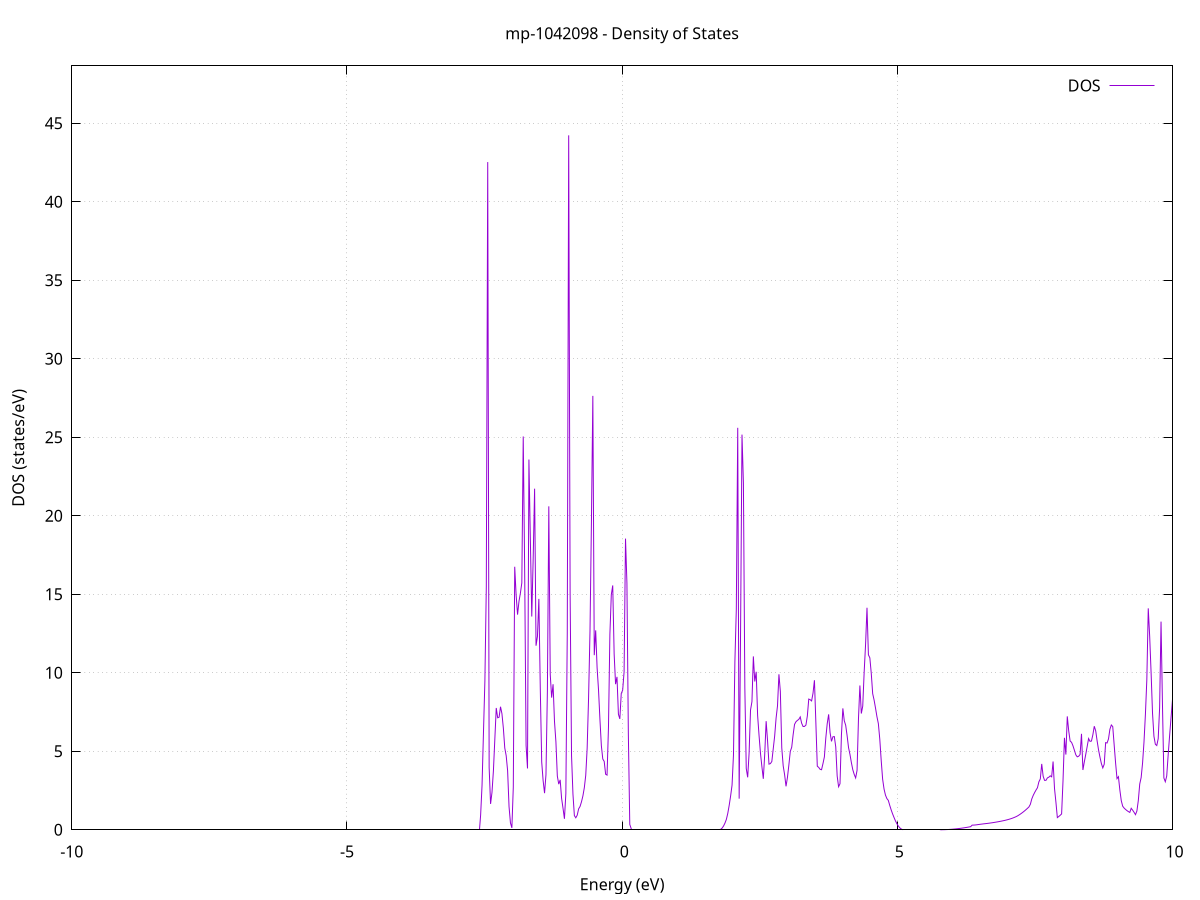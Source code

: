 set title 'mp-1042098 - Density of States'
set xlabel 'Energy (eV)'
set ylabel 'DOS (states/eV)'
set grid
set xrange [-10:10]
set yrange [0:48.646]
set xzeroaxis lt -1
set terminal png size 800,600
set output 'mp-1042098_dos_gnuplot.png'
plot '-' using 1:2 with lines title 'DOS'
-34.860600 0.000000
-34.834800 0.000000
-34.809000 0.000000
-34.783200 0.000000
-34.757400 0.000000
-34.731600 0.000000
-34.705800 0.000000
-34.680000 0.000000
-34.654200 0.000000
-34.628400 0.000000
-34.602500 0.000000
-34.576700 0.000000
-34.550900 0.000000
-34.525100 0.000000
-34.499300 0.000000
-34.473500 0.000000
-34.447700 0.000000
-34.421900 0.000000
-34.396100 0.000000
-34.370200 0.000000
-34.344400 0.000000
-34.318600 0.000000
-34.292800 0.000000
-34.267000 0.000000
-34.241200 0.000000
-34.215400 0.000000
-34.189600 0.000000
-34.163800 0.000000
-34.137900 0.000000
-34.112100 0.000000
-34.086300 0.000000
-34.060500 0.000000
-34.034700 0.000000
-34.008900 0.000000
-33.983100 0.000000
-33.957300 0.000000
-33.931500 0.000000
-33.905700 0.000000
-33.879800 0.000000
-33.854000 0.000000
-33.828200 0.000000
-33.802400 0.000000
-33.776600 0.000000
-33.750800 0.000000
-33.725000 0.000000
-33.699200 0.000000
-33.673400 0.000000
-33.647500 0.000000
-33.621700 0.000000
-33.595900 0.000000
-33.570100 0.000000
-33.544300 0.000000
-33.518500 0.000000
-33.492700 0.000000
-33.466900 0.000000
-33.441100 0.000000
-33.415300 0.000000
-33.389400 0.000000
-33.363600 0.000000
-33.337800 0.000000
-33.312000 0.000000
-33.286200 0.000000
-33.260400 0.000000
-33.234600 0.000000
-33.208800 0.000000
-33.183000 0.000000
-33.157100 0.000000
-33.131300 0.000000
-33.105500 0.000000
-33.079700 0.000000
-33.053900 0.000000
-33.028100 0.000000
-33.002300 0.000000
-32.976500 0.000000
-32.950700 0.000000
-32.924800 0.000000
-32.899000 0.000000
-32.873200 0.000000
-32.847400 0.000000
-32.821600 0.000000
-32.795800 0.000000
-32.770000 0.000000
-32.744200 0.000000
-32.718400 0.000000
-32.692600 0.000000
-32.666700 0.000000
-32.640900 0.000000
-32.615100 0.000000
-32.589300 0.000000
-32.563500 0.000000
-32.537700 0.000000
-32.511900 828.751800
-32.486100 0.000000
-32.460300 0.000000
-32.434400 207.021600
-32.408600 0.000000
-32.382800 0.000000
-32.357000 0.000000
-32.331200 0.000000
-32.305400 0.000000
-32.279600 0.000000
-32.253800 0.000000
-32.228000 0.000000
-32.202100 0.000000
-32.176300 0.000000
-32.150500 0.000000
-32.124700 0.000000
-32.098900 0.000000
-32.073100 0.000000
-32.047300 0.000000
-32.021500 0.000000
-31.995700 0.000000
-31.969900 0.000000
-31.944000 0.000000
-31.918200 0.000000
-31.892400 0.000000
-31.866600 0.000000
-31.840800 0.000000
-31.815000 0.000000
-31.789200 0.000000
-31.763400 0.000000
-31.737600 0.000000
-31.711700 0.000000
-31.685900 0.000000
-31.660100 0.000000
-31.634300 0.000000
-31.608500 0.000000
-31.582700 0.000000
-31.556900 0.000000
-31.531100 0.000000
-31.505300 0.000000
-31.479400 0.000000
-31.453600 0.000000
-31.427800 0.000000
-31.402000 0.000000
-31.376200 0.000000
-31.350400 0.000000
-31.324600 0.000000
-31.298800 0.000000
-31.273000 0.000000
-31.247200 0.000000
-31.221300 0.000000
-31.195500 0.000000
-31.169700 0.000000
-31.143900 0.000000
-31.118100 0.000000
-31.092300 0.000000
-31.066500 0.000000
-31.040700 0.000000
-31.014900 0.000000
-30.989000 0.000000
-30.963200 0.000000
-30.937400 0.000000
-30.911600 0.000000
-30.885800 0.000000
-30.860000 0.000000
-30.834200 0.000000
-30.808400 0.000000
-30.782600 0.000000
-30.756700 0.000000
-30.730900 0.000000
-30.705100 0.000000
-30.679300 0.000000
-30.653500 0.000000
-30.627700 0.000000
-30.601900 0.000000
-30.576100 0.000000
-30.550300 0.000000
-30.524500 0.000000
-30.498600 0.000000
-30.472800 0.000000
-30.447000 0.000000
-30.421200 0.000000
-30.395400 0.000000
-30.369600 0.000000
-30.343800 0.000000
-30.318000 0.000000
-30.292200 0.000000
-30.266300 0.000000
-30.240500 0.000000
-30.214700 0.000000
-30.188900 0.000000
-30.163100 0.000000
-30.137300 0.000000
-30.111500 0.000000
-30.085700 0.000000
-30.059900 0.000000
-30.034000 0.000000
-30.008200 0.000000
-29.982400 0.000000
-29.956600 0.000000
-29.930800 0.000000
-29.905000 0.000000
-29.879200 0.000000
-29.853400 0.000000
-29.827600 0.000000
-29.801800 0.000000
-29.775900 0.000000
-29.750100 0.000000
-29.724300 0.000000
-29.698500 0.000000
-29.672700 0.000000
-29.646900 0.000000
-29.621100 0.000000
-29.595300 0.000000
-29.569500 0.000000
-29.543600 0.000000
-29.517800 0.000000
-29.492000 0.000000
-29.466200 0.000000
-29.440400 0.000000
-29.414600 0.000000
-29.388800 0.000000
-29.363000 0.000000
-29.337200 0.000000
-29.311400 0.000000
-29.285500 0.000000
-29.259700 0.000000
-29.233900 0.000000
-29.208100 0.000000
-29.182300 0.000000
-29.156500 0.000000
-29.130700 0.000000
-29.104900 0.000000
-29.079100 0.000000
-29.053200 0.000000
-29.027400 0.000000
-29.001600 0.000000
-28.975800 0.000000
-28.950000 0.000000
-28.924200 0.000000
-28.898400 0.000000
-28.872600 0.000000
-28.846800 0.000000
-28.820900 0.000000
-28.795100 0.000000
-28.769300 0.000000
-28.743500 0.000000
-28.717700 0.000000
-28.691900 0.000000
-28.666100 0.000000
-28.640300 0.000000
-28.614500 0.000000
-28.588700 0.000000
-28.562800 0.000000
-28.537000 0.000000
-28.511200 0.000000
-28.485400 0.000000
-28.459600 0.000000
-28.433800 0.000000
-28.408000 0.000000
-28.382200 0.000000
-28.356400 0.000000
-28.330500 0.000000
-28.304700 0.000000
-28.278900 0.000000
-28.253100 0.000000
-28.227300 0.000000
-28.201500 0.000000
-28.175700 0.000000
-28.149900 0.000000
-28.124100 0.000000
-28.098200 0.000000
-28.072400 0.000000
-28.046600 0.000000
-28.020800 0.000000
-27.995000 0.000000
-27.969200 0.000000
-27.943400 0.000000
-27.917600 0.000000
-27.891800 0.000000
-27.866000 0.000000
-27.840100 0.000000
-27.814300 0.000000
-27.788500 0.000000
-27.762700 0.000000
-27.736900 0.000000
-27.711100 0.000000
-27.685300 0.000000
-27.659500 0.000000
-27.633700 0.000000
-27.607800 0.000000
-27.582000 0.000000
-27.556200 0.000000
-27.530400 0.000000
-27.504600 0.000000
-27.478800 0.000000
-27.453000 0.000000
-27.427200 0.000000
-27.401400 0.000000
-27.375500 0.000000
-27.349700 0.000000
-27.323900 0.000000
-27.298100 0.000000
-27.272300 0.000000
-27.246500 0.000000
-27.220700 0.000000
-27.194900 0.000000
-27.169100 0.000000
-27.143300 0.000000
-27.117400 0.000000
-27.091600 0.000000
-27.065800 0.000000
-27.040000 0.000000
-27.014200 0.000000
-26.988400 0.000000
-26.962600 0.000000
-26.936800 0.000000
-26.911000 0.000000
-26.885100 0.000000
-26.859300 0.000000
-26.833500 0.000000
-26.807700 0.000000
-26.781900 0.000000
-26.756100 0.000000
-26.730300 0.000000
-26.704500 0.000000
-26.678700 0.000000
-26.652800 0.000000
-26.627000 0.000000
-26.601200 0.000000
-26.575400 0.000000
-26.549600 0.000000
-26.523800 0.000000
-26.498000 0.000000
-26.472200 0.000000
-26.446400 0.000000
-26.420600 0.000000
-26.394700 0.000000
-26.368900 0.000000
-26.343100 0.000000
-26.317300 0.000000
-26.291500 0.000000
-26.265700 0.000000
-26.239900 0.000000
-26.214100 0.000000
-26.188300 0.000000
-26.162400 0.000000
-26.136600 0.000000
-26.110800 0.000000
-26.085000 0.000000
-26.059200 0.000000
-26.033400 0.000000
-26.007600 0.000000
-25.981800 0.000000
-25.956000 0.000000
-25.930100 0.000000
-25.904300 0.000000
-25.878500 0.000000
-25.852700 0.000000
-25.826900 0.000000
-25.801100 0.000000
-25.775300 0.000000
-25.749500 0.000000
-25.723700 0.000000
-25.697900 0.000000
-25.672000 0.000000
-25.646200 0.000000
-25.620400 0.000000
-25.594600 0.000000
-25.568800 0.000000
-25.543000 0.000000
-25.517200 0.000000
-25.491400 0.000000
-25.465600 0.000000
-25.439700 0.000000
-25.413900 0.000000
-25.388100 0.000000
-25.362300 0.000000
-25.336500 0.000000
-25.310700 0.000000
-25.284900 0.000000
-25.259100 0.000000
-25.233300 0.000000
-25.207500 0.000000
-25.181600 0.000000
-25.155800 0.000000
-25.130000 0.000000
-25.104200 0.000000
-25.078400 0.000000
-25.052600 0.000000
-25.026800 0.000000
-25.001000 0.000000
-24.975200 0.000000
-24.949300 0.000000
-24.923500 0.000000
-24.897700 0.000000
-24.871900 0.000000
-24.846100 0.000000
-24.820300 0.000000
-24.794500 0.000000
-24.768700 0.000000
-24.742900 0.000000
-24.717000 0.000000
-24.691200 0.000000
-24.665400 0.000000
-24.639600 0.000000
-24.613800 0.000000
-24.588000 0.000000
-24.562200 0.000000
-24.536400 0.000000
-24.510600 0.000000
-24.484800 0.000000
-24.458900 0.000000
-24.433100 0.000000
-24.407300 0.000000
-24.381500 0.000000
-24.355700 0.000000
-24.329900 0.000000
-24.304100 0.000000
-24.278300 0.000000
-24.252500 0.000000
-24.226600 0.000000
-24.200800 0.000000
-24.175000 0.000000
-24.149200 0.000000
-24.123400 0.000000
-24.097600 0.000000
-24.071800 0.000000
-24.046000 0.000000
-24.020200 0.000000
-23.994300 0.000000
-23.968500 0.000000
-23.942700 0.000000
-23.916900 0.000000
-23.891100 0.000000
-23.865300 0.000000
-23.839500 0.000000
-23.813700 0.000000
-23.787900 0.000000
-23.762100 0.000000
-23.736200 0.000000
-23.710400 0.000000
-23.684600 0.000000
-23.658800 0.000000
-23.633000 0.000000
-23.607200 0.000000
-23.581400 0.000000
-23.555600 0.000000
-23.529800 0.000000
-23.503900 0.000000
-23.478100 0.000000
-23.452300 0.000000
-23.426500 0.000000
-23.400700 0.000000
-23.374900 0.000000
-23.349100 0.000000
-23.323300 0.000000
-23.297500 0.000000
-23.271600 0.000000
-23.245800 0.000000
-23.220000 0.000000
-23.194200 0.000000
-23.168400 0.000000
-23.142600 0.000000
-23.116800 0.000000
-23.091000 0.000000
-23.065200 0.000000
-23.039400 0.000000
-23.013500 0.000000
-22.987700 0.000000
-22.961900 0.000000
-22.936100 0.000000
-22.910300 0.000000
-22.884500 0.000000
-22.858700 0.000000
-22.832900 0.000000
-22.807100 0.000000
-22.781200 0.000000
-22.755400 0.000000
-22.729600 0.000000
-22.703800 0.000000
-22.678000 0.000000
-22.652200 0.000000
-22.626400 0.000000
-22.600600 0.000000
-22.574800 0.000000
-22.548900 0.000000
-22.523100 0.000000
-22.497300 0.000000
-22.471500 0.000000
-22.445700 0.000000
-22.419900 0.000000
-22.394100 0.000000
-22.368300 0.000000
-22.342500 0.000000
-22.316700 0.000000
-22.290800 0.000000
-22.265000 0.000000
-22.239200 0.000000
-22.213400 0.000000
-22.187600 0.000000
-22.161800 0.000000
-22.136000 0.000000
-22.110200 0.000000
-22.084400 0.000000
-22.058500 0.000000
-22.032700 0.000000
-22.006900 0.000000
-21.981100 0.000000
-21.955300 0.000000
-21.929500 0.000000
-21.903700 0.000000
-21.877900 0.000000
-21.852100 0.000000
-21.826200 0.000000
-21.800400 0.000000
-21.774600 0.000000
-21.748800 0.000000
-21.723000 0.000000
-21.697200 0.000000
-21.671400 0.000000
-21.645600 0.000000
-21.619800 0.000000
-21.594000 0.000000
-21.568100 0.000000
-21.542300 0.000000
-21.516500 0.000000
-21.490700 0.000000
-21.464900 0.000000
-21.439100 0.000000
-21.413300 0.000000
-21.387500 0.000000
-21.361700 0.000000
-21.335800 0.000000
-21.310000 0.000000
-21.284200 0.000000
-21.258400 0.000000
-21.232600 0.000000
-21.206800 0.000000
-21.181000 0.000000
-21.155200 0.000000
-21.129400 0.000000
-21.103500 0.000000
-21.077700 0.000000
-21.051900 0.000000
-21.026100 0.000000
-21.000300 0.000000
-20.974500 0.000000
-20.948700 0.000000
-20.922900 0.000000
-20.897100 0.000000
-20.871300 0.000000
-20.845400 0.000000
-20.819600 0.000000
-20.793800 0.000000
-20.768000 0.000000
-20.742200 0.000000
-20.716400 0.000000
-20.690600 0.000000
-20.664800 0.000000
-20.639000 0.000000
-20.613100 0.000000
-20.587300 0.000000
-20.561500 0.000000
-20.535700 0.000000
-20.509900 0.000000
-20.484100 0.000000
-20.458300 0.000000
-20.432500 0.000000
-20.406700 0.000000
-20.380900 0.000000
-20.355000 0.000000
-20.329200 0.000000
-20.303400 0.000000
-20.277600 0.000000
-20.251800 0.000000
-20.226000 0.000000
-20.200200 0.000000
-20.174400 0.000000
-20.148600 0.000000
-20.122700 0.000000
-20.096900 0.000000
-20.071100 0.000000
-20.045300 0.000000
-20.019500 0.000000
-19.993700 0.000000
-19.967900 0.000000
-19.942100 0.000000
-19.916300 0.000000
-19.890400 0.000000
-19.864600 0.000000
-19.838800 0.000000
-19.813000 0.000000
-19.787200 0.000000
-19.761400 0.000000
-19.735600 0.000000
-19.709800 0.000000
-19.684000 0.000000
-19.658200 0.000000
-19.632300 0.000000
-19.606500 0.000000
-19.580700 0.000000
-19.554900 0.000000
-19.529100 0.000000
-19.503300 0.000000
-19.477500 0.000000
-19.451700 0.000000
-19.425900 0.000000
-19.400000 0.000000
-19.374200 0.000000
-19.348400 0.000000
-19.322600 0.000000
-19.296800 0.000000
-19.271000 0.000000
-19.245200 0.000000
-19.219400 0.000000
-19.193600 0.000000
-19.167700 0.000000
-19.141900 0.000000
-19.116100 0.000000
-19.090300 0.000000
-19.064500 0.000000
-19.038700 0.000000
-19.012900 0.000000
-18.987100 0.000000
-18.961300 0.000000
-18.935500 0.000000
-18.909600 0.000000
-18.883800 0.000000
-18.858000 0.000000
-18.832200 0.000000
-18.806400 0.000000
-18.780600 0.000000
-18.754800 0.000000
-18.729000 0.000000
-18.703200 0.000000
-18.677300 0.000000
-18.651500 0.000000
-18.625700 0.000000
-18.599900 0.000000
-18.574100 0.000000
-18.548300 0.000000
-18.522500 0.000000
-18.496700 0.000000
-18.470900 0.000000
-18.445000 0.000000
-18.419200 0.000000
-18.393400 0.000000
-18.367600 0.000000
-18.341800 0.000000
-18.316000 0.000000
-18.290200 0.000000
-18.264400 0.000000
-18.238600 0.000000
-18.212800 0.000000
-18.186900 0.000000
-18.161100 0.000000
-18.135300 0.000000
-18.109500 0.000000
-18.083700 0.000000
-18.057900 0.000000
-18.032100 0.000000
-18.006300 0.000000
-17.980500 0.000000
-17.954600 0.000000
-17.928800 0.000000
-17.903000 0.000000
-17.877200 0.000000
-17.851400 0.000000
-17.825600 0.000000
-17.799800 0.000000
-17.774000 0.000000
-17.748200 0.000000
-17.722300 0.000000
-17.696500 0.000000
-17.670700 0.000000
-17.644900 0.000000
-17.619100 0.000000
-17.593300 0.000000
-17.567500 0.000000
-17.541700 0.000000
-17.515900 0.000000
-17.490100 0.000000
-17.464200 0.000000
-17.438400 0.000000
-17.412600 0.000000
-17.386800 0.000000
-17.361000 0.000000
-17.335200 0.000000
-17.309400 0.000000
-17.283600 0.000000
-17.257800 0.000000
-17.231900 0.000000
-17.206100 0.000000
-17.180300 0.000000
-17.154500 0.000000
-17.128700 0.000000
-17.102900 0.000000
-17.077100 0.000000
-17.051300 0.000000
-17.025500 0.000000
-16.999600 0.000000
-16.973800 0.000000
-16.948000 0.000000
-16.922200 0.000000
-16.896400 0.000000
-16.870600 0.000000
-16.844800 0.000000
-16.819000 0.000000
-16.793200 0.000000
-16.767400 0.000000
-16.741500 0.000000
-16.715700 0.000000
-16.689900 0.000000
-16.664100 0.000000
-16.638300 0.000000
-16.612500 0.000000
-16.586700 0.000000
-16.560900 0.000000
-16.535100 0.000000
-16.509200 0.000000
-16.483400 0.000000
-16.457600 0.000000
-16.431800 0.000000
-16.406000 0.000000
-16.380200 0.000000
-16.354400 0.000000
-16.328600 0.000000
-16.302800 0.000000
-16.277000 0.000000
-16.251100 0.000000
-16.225300 0.000000
-16.199500 0.000000
-16.173700 0.000000
-16.147900 0.000000
-16.122100 0.000000
-16.096300 0.000000
-16.070500 0.000000
-16.044700 0.000000
-16.018800 0.000000
-15.993000 0.000000
-15.967200 0.000000
-15.941400 0.000000
-15.915600 0.000000
-15.889800 0.000000
-15.864000 0.000000
-15.838200 0.000000
-15.812400 0.000000
-15.786500 0.000000
-15.760700 0.000000
-15.734900 0.000000
-15.709100 0.000000
-15.683300 0.000000
-15.657500 0.000000
-15.631700 0.000000
-15.605900 0.000000
-15.580100 0.000000
-15.554300 0.000000
-15.528400 0.000000
-15.502600 0.000000
-15.476800 0.000000
-15.451000 0.000000
-15.425200 0.000000
-15.399400 0.000000
-15.373600 0.000000
-15.347800 0.000000
-15.322000 0.000000
-15.296100 0.000000
-15.270300 0.000000
-15.244500 0.000000
-15.218700 0.000000
-15.192900 0.000000
-15.167100 0.000000
-15.141300 0.000000
-15.115500 0.000000
-15.089700 0.000000
-15.063800 0.000000
-15.038000 0.000000
-15.012200 0.000000
-14.986400 0.000000
-14.960600 0.000000
-14.934800 0.000000
-14.909000 0.000000
-14.883200 0.000000
-14.857400 0.000000
-14.831600 0.000000
-14.805700 0.000000
-14.779900 0.000000
-14.754100 0.000000
-14.728300 0.000000
-14.702500 0.000000
-14.676700 0.000000
-14.650900 0.000000
-14.625100 0.000000
-14.599300 0.000000
-14.573400 0.000000
-14.547600 0.000000
-14.521800 0.000000
-14.496000 0.000000
-14.470200 0.000000
-14.444400 0.000000
-14.418600 0.000000
-14.392800 0.000000
-14.367000 0.000000
-14.341100 0.000000
-14.315300 0.000000
-14.289500 0.000000
-14.263700 0.000000
-14.237900 0.000000
-14.212100 0.000000
-14.186300 0.000000
-14.160500 0.000000
-14.134700 0.000000
-14.108900 0.000000
-14.083000 0.000000
-14.057200 0.000000
-14.031400 0.000000
-14.005600 0.000000
-13.979800 0.000000
-13.954000 0.000000
-13.928200 0.000000
-13.902400 0.000000
-13.876600 0.000000
-13.850700 0.000000
-13.824900 0.000000
-13.799100 0.000000
-13.773300 0.000000
-13.747500 0.000000
-13.721700 0.000000
-13.695900 0.000000
-13.670100 0.000000
-13.644300 0.000000
-13.618400 0.000000
-13.592600 0.000000
-13.566800 0.000000
-13.541000 0.000000
-13.515200 0.000000
-13.489400 0.000000
-13.463600 0.000000
-13.437800 0.000000
-13.412000 0.000000
-13.386200 0.000000
-13.360300 0.000000
-13.334500 0.000000
-13.308700 0.000000
-13.282900 0.000000
-13.257100 0.000000
-13.231300 0.000000
-13.205500 0.000000
-13.179700 0.000000
-13.153900 0.000000
-13.128000 0.000000
-13.102200 0.000000
-13.076400 0.000000
-13.050600 0.000000
-13.024800 0.000000
-12.999000 0.000000
-12.973200 0.000000
-12.947400 0.000000
-12.921600 0.000000
-12.895700 0.000000
-12.869900 0.000000
-12.844100 0.000000
-12.818300 0.000000
-12.792500 0.000000
-12.766700 0.000000
-12.740900 0.000000
-12.715100 0.000000
-12.689300 0.000000
-12.663500 0.000000
-12.637600 0.000000
-12.611800 0.000000
-12.586000 0.000000
-12.560200 0.000000
-12.534400 0.000000
-12.508600 0.000000
-12.482800 0.000000
-12.457000 0.000000
-12.431200 0.000000
-12.405300 0.000000
-12.379500 0.000000
-12.353700 0.000000
-12.327900 0.000000
-12.302100 0.000000
-12.276300 0.000000
-12.250500 0.000000
-12.224700 0.000000
-12.198900 0.000000
-12.173100 0.000000
-12.147200 0.000000
-12.121400 0.000000
-12.095600 0.000000
-12.069800 0.000000
-12.044000 0.000000
-12.018200 0.000000
-11.992400 0.000000
-11.966600 0.000000
-11.940800 0.000000
-11.914900 0.000000
-11.889100 0.000000
-11.863300 0.000000
-11.837500 0.000000
-11.811700 0.000000
-11.785900 0.000000
-11.760100 0.000000
-11.734300 0.000000
-11.708500 0.000000
-11.682600 0.000000
-11.656800 0.000000
-11.631000 0.000000
-11.605200 0.000000
-11.579400 0.000000
-11.553600 0.000000
-11.527800 0.000000
-11.502000 0.000000
-11.476200 0.000000
-11.450400 0.000000
-11.424500 0.000000
-11.398700 0.000000
-11.372900 0.000000
-11.347100 0.000000
-11.321300 0.000000
-11.295500 0.000000
-11.269700 0.000000
-11.243900 0.000000
-11.218100 0.000000
-11.192200 0.000200
-11.166400 0.198800
-11.140600 0.773400
-11.114800 2.051800
-11.089000 1.975600
-11.063200 2.305800
-11.037400 2.737400
-11.011600 3.259200
-10.985800 3.878500
-10.959900 4.647300
-10.934100 6.423200
-10.908300 7.591800
-10.882500 8.221700
-10.856700 8.546200
-10.830900 9.500700
-10.805100 7.867100
-10.779300 5.588500
-10.753500 2.345100
-10.727700 0.498300
-10.701800 0.171200
-10.676000 0.847400
-10.650200 2.898500
-10.624400 11.386500
-10.598600 15.242900
-10.572800 14.150400
-10.547000 9.019600
-10.521200 6.493800
-10.495400 5.298900
-10.469500 4.217800
-10.443700 38.059800
-10.417900 42.283500
-10.392100 35.844500
-10.366300 25.805600
-10.340500 10.185600
-10.314700 3.362200
-10.288900 0.000000
-10.263100 0.000000
-10.237200 0.000000
-10.211400 0.000000
-10.185600 0.000000
-10.159800 0.000000
-10.134000 0.000000
-10.108200 0.000000
-10.082400 0.000000
-10.056600 0.000000
-10.030800 0.000000
-10.005000 0.000000
-9.979100 0.000000
-9.953300 0.000000
-9.927500 0.000000
-9.901700 0.000000
-9.875900 0.000000
-9.850100 0.000000
-9.824300 0.000000
-9.798500 0.000000
-9.772700 0.000000
-9.746800 0.000000
-9.721000 0.000000
-9.695200 0.000000
-9.669400 0.000000
-9.643600 0.000000
-9.617800 0.000000
-9.592000 0.000000
-9.566200 0.000000
-9.540400 0.000000
-9.514500 0.000000
-9.488700 0.000000
-9.462900 0.000000
-9.437100 0.000000
-9.411300 0.000000
-9.385500 0.000000
-9.359700 0.000000
-9.333900 0.000000
-9.308100 0.000000
-9.282300 0.000000
-9.256400 0.000000
-9.230600 0.000000
-9.204800 0.000000
-9.179000 0.000000
-9.153200 0.000000
-9.127400 0.000000
-9.101600 0.000000
-9.075800 0.000000
-9.050000 0.000000
-9.024100 0.000000
-8.998300 0.000000
-8.972500 0.000000
-8.946700 0.000000
-8.920900 0.000000
-8.895100 0.000000
-8.869300 0.000000
-8.843500 0.000000
-8.817700 0.000000
-8.791800 0.000000
-8.766000 0.000000
-8.740200 0.000000
-8.714400 0.000000
-8.688600 0.000000
-8.662800 0.000000
-8.637000 0.000000
-8.611200 0.000000
-8.585400 0.000000
-8.559600 0.000000
-8.533700 0.000000
-8.507900 0.000000
-8.482100 0.000000
-8.456300 0.000000
-8.430500 0.000000
-8.404700 0.000000
-8.378900 0.000000
-8.353100 0.000000
-8.327300 0.000000
-8.301400 0.000000
-8.275600 0.000000
-8.249800 0.000000
-8.224000 0.000000
-8.198200 0.000000
-8.172400 0.000000
-8.146600 0.000000
-8.120800 0.000000
-8.095000 0.000000
-8.069100 0.000000
-8.043300 0.000000
-8.017500 0.000000
-7.991700 0.000000
-7.965900 0.000000
-7.940100 0.000000
-7.914300 0.000000
-7.888500 0.000000
-7.862700 0.000000
-7.836900 0.000000
-7.811000 0.000000
-7.785200 0.000000
-7.759400 0.000000
-7.733600 0.000000
-7.707800 0.000000
-7.682000 0.000000
-7.656200 0.000000
-7.630400 0.000000
-7.604600 0.000000
-7.578700 0.000000
-7.552900 0.000000
-7.527100 0.000000
-7.501300 0.000000
-7.475500 0.000000
-7.449700 0.000000
-7.423900 0.000000
-7.398100 0.000000
-7.372300 0.000000
-7.346500 0.000000
-7.320600 0.000000
-7.294800 0.000000
-7.269000 0.000000
-7.243200 0.000000
-7.217400 0.000000
-7.191600 0.000000
-7.165800 0.000000
-7.140000 0.000000
-7.114200 0.000000
-7.088300 0.000000
-7.062500 0.000000
-7.036700 0.000000
-7.010900 0.000000
-6.985100 0.000000
-6.959300 0.000000
-6.933500 0.000000
-6.907700 0.000000
-6.881900 0.000000
-6.856000 0.000000
-6.830200 0.000000
-6.804400 0.000000
-6.778600 0.000000
-6.752800 0.000000
-6.727000 0.000000
-6.701200 0.000000
-6.675400 0.000000
-6.649600 0.000000
-6.623800 0.000000
-6.597900 0.000000
-6.572100 0.000000
-6.546300 0.000000
-6.520500 0.000000
-6.494700 0.000000
-6.468900 0.000000
-6.443100 0.000000
-6.417300 0.000000
-6.391500 0.000000
-6.365600 0.000000
-6.339800 0.000000
-6.314000 0.000000
-6.288200 0.000000
-6.262400 0.000000
-6.236600 0.000000
-6.210800 0.000000
-6.185000 0.000000
-6.159200 0.000000
-6.133300 0.000000
-6.107500 0.000000
-6.081700 0.000000
-6.055900 0.000000
-6.030100 0.000000
-6.004300 0.000000
-5.978500 0.000000
-5.952700 0.000000
-5.926900 0.000000
-5.901100 0.000000
-5.875200 0.000000
-5.849400 0.000000
-5.823600 0.000000
-5.797800 0.000000
-5.772000 0.000000
-5.746200 0.000000
-5.720400 0.000000
-5.694600 0.000000
-5.668800 0.000000
-5.642900 0.000000
-5.617100 0.000000
-5.591300 0.000000
-5.565500 0.000000
-5.539700 0.000000
-5.513900 0.000000
-5.488100 0.000000
-5.462300 0.000000
-5.436500 0.000000
-5.410600 0.000000
-5.384800 0.000000
-5.359000 0.000000
-5.333200 0.000000
-5.307400 0.000000
-5.281600 0.000000
-5.255800 0.000000
-5.230000 0.000000
-5.204200 0.000000
-5.178400 0.000000
-5.152500 0.000000
-5.126700 0.000000
-5.100900 0.000000
-5.075100 0.000000
-5.049300 0.000000
-5.023500 0.000000
-4.997700 0.000000
-4.971900 0.000000
-4.946100 0.000000
-4.920200 0.000000
-4.894400 0.000000
-4.868600 0.000000
-4.842800 0.000000
-4.817000 0.000000
-4.791200 0.000000
-4.765400 0.000000
-4.739600 0.000000
-4.713800 0.000000
-4.687900 0.000000
-4.662100 0.000000
-4.636300 0.000000
-4.610500 0.000000
-4.584700 0.000000
-4.558900 0.000000
-4.533100 0.000000
-4.507300 0.000000
-4.481500 0.000000
-4.455700 0.000000
-4.429800 0.000000
-4.404000 0.000000
-4.378200 0.000000
-4.352400 0.000000
-4.326600 0.000000
-4.300800 0.000000
-4.275000 0.000000
-4.249200 0.000000
-4.223400 0.000000
-4.197500 0.000000
-4.171700 0.000000
-4.145900 0.000000
-4.120100 0.000000
-4.094300 0.000000
-4.068500 0.000000
-4.042700 0.000000
-4.016900 0.000000
-3.991100 0.000000
-3.965200 0.000000
-3.939400 0.000000
-3.913600 0.000000
-3.887800 0.000000
-3.862000 0.000000
-3.836200 0.000000
-3.810400 0.000000
-3.784600 0.000000
-3.758800 0.000000
-3.733000 0.000000
-3.707100 0.000000
-3.681300 0.000000
-3.655500 0.000000
-3.629700 0.000000
-3.603900 0.000000
-3.578100 0.000000
-3.552300 0.000000
-3.526500 0.000000
-3.500700 0.000000
-3.474800 0.000000
-3.449000 0.000000
-3.423200 0.000000
-3.397400 0.000000
-3.371600 0.000000
-3.345800 0.000000
-3.320000 0.000000
-3.294200 0.000000
-3.268400 0.000000
-3.242600 0.000000
-3.216700 0.000000
-3.190900 0.000000
-3.165100 0.000000
-3.139300 0.000000
-3.113500 0.000000
-3.087700 0.000000
-3.061900 0.000000
-3.036100 0.000000
-3.010300 0.000000
-2.984400 0.000000
-2.958600 0.000000
-2.932800 0.000000
-2.907000 0.000000
-2.881200 0.000000
-2.855400 0.000000
-2.829600 0.000000
-2.803800 0.000000
-2.778000 0.000000
-2.752100 0.000000
-2.726300 0.000000
-2.700500 0.000000
-2.674700 0.000000
-2.648900 0.000000
-2.623100 0.000000
-2.597300 0.000000
-2.571500 0.932900
-2.545700 2.830900
-2.519900 6.180600
-2.494000 9.479600
-2.468200 15.462400
-2.442400 42.522000
-2.416600 3.969400
-2.390800 1.646400
-2.365000 2.381000
-2.339200 3.753300
-2.313400 5.761700
-2.287600 7.757000
-2.261700 7.132000
-2.235900 7.169300
-2.210100 7.835700
-2.184300 7.396800
-2.158500 6.474500
-2.132700 5.206500
-2.106900 4.713000
-2.081100 3.763200
-2.055300 1.476900
-2.029400 0.434800
-2.003600 0.121700
-1.977800 2.712800
-1.952000 16.748600
-1.926200 14.929700
-1.900400 13.701300
-1.874600 14.544400
-1.848800 15.070000
-1.823000 15.720300
-1.797200 25.044300
-1.771300 16.590600
-1.745500 5.375100
-1.719700 3.905000
-1.693900 23.577200
-1.668100 18.552600
-1.642300 13.579100
-1.616500 17.273000
-1.590700 21.721200
-1.564900 11.722100
-1.539000 12.310800
-1.513200 14.705400
-1.487400 8.988600
-1.461600 4.315300
-1.435800 3.126500
-1.410000 2.330300
-1.384200 3.503700
-1.358400 8.821700
-1.332600 20.597800
-1.306700 9.901100
-1.280900 8.415400
-1.255100 9.268900
-1.229300 6.900500
-1.203500 5.597800
-1.177700 3.422000
-1.151900 2.904600
-1.126100 3.180100
-1.100300 2.005200
-1.074500 1.376300
-1.048600 0.699100
-1.022800 2.303800
-0.997000 12.524300
-0.971200 44.224000
-0.945400 15.126200
-0.919600 4.733000
-0.893800 2.272500
-0.868000 0.900800
-0.842200 0.763200
-0.816300 0.929400
-0.790500 1.332500
-0.764700 1.485600
-0.738900 1.779000
-0.713100 2.154900
-0.687300 2.678000
-0.661500 3.466400
-0.635700 5.196400
-0.609900 8.410300
-0.584000 12.647600
-0.558200 19.574100
-0.532400 27.632500
-0.506600 11.118600
-0.480800 12.697700
-0.455000 10.314500
-0.429200 8.907100
-0.403400 7.015400
-0.377600 5.352000
-0.351800 4.507800
-0.325900 4.352300
-0.300100 3.536600
-0.274300 3.482500
-0.248500 6.509000
-0.222700 12.447700
-0.196900 14.971200
-0.171100 15.559800
-0.145300 11.194000
-0.119500 9.271900
-0.093600 9.737800
-0.067800 7.355600
-0.042000 7.059600
-0.016200 8.678400
0.009600 8.890700
0.035400 10.057400
0.061200 18.540700
0.087000 15.697800
0.112800 6.082600
0.138700 0.341800
0.164500 0.000000
0.190300 0.000000
0.216100 0.000000
0.241900 0.000000
0.267700 0.000000
0.293500 0.000000
0.319300 0.000000
0.345100 0.000000
0.370900 0.000000
0.396800 0.000000
0.422600 0.000000
0.448400 0.000000
0.474200 0.000000
0.500000 0.000000
0.525800 0.000000
0.551600 0.000000
0.577400 0.000000
0.603200 0.000000
0.629100 0.000000
0.654900 0.000000
0.680700 0.000000
0.706500 0.000000
0.732300 0.000000
0.758100 0.000000
0.783900 0.000000
0.809700 0.000000
0.835500 0.000000
0.861300 0.000000
0.887200 0.000000
0.913000 0.000000
0.938800 0.000000
0.964600 0.000000
0.990400 0.000000
1.016200 0.000000
1.042000 0.000000
1.067800 0.000000
1.093600 0.000000
1.119500 0.000000
1.145300 0.000000
1.171100 0.000000
1.196900 0.000000
1.222700 0.000000
1.248500 0.000000
1.274300 0.000000
1.300100 0.000000
1.325900 0.000000
1.351800 0.000000
1.377600 0.000000
1.403400 0.000000
1.429200 0.000000
1.455000 0.000000
1.480800 0.000000
1.506600 0.000000
1.532400 0.000000
1.558200 0.000000
1.584000 0.000000
1.609900 0.000000
1.635700 0.000000
1.661500 0.000000
1.687300 0.000000
1.713100 0.000000
1.738900 0.000000
1.764700 0.000000
1.790500 0.026800
1.816300 0.106500
1.842200 0.239000
1.868000 0.424300
1.893800 0.662500
1.919600 1.049200
1.945400 1.563600
1.971200 2.162100
1.997000 2.844500
2.022800 4.758100
2.048600 10.708200
2.074500 14.049700
2.100300 25.596600
2.126100 1.979900
2.151900 12.752000
2.177700 25.163900
2.203500 22.082100
2.229300 9.035300
2.255100 3.904100
2.280900 3.340400
2.306700 4.874900
2.332600 7.624300
2.358400 8.159600
2.384200 11.041300
2.410000 9.442400
2.435800 10.059900
2.461600 7.278600
2.487400 6.016200
2.513200 4.881800
2.539000 4.032100
2.564900 3.246100
2.590700 4.805500
2.616500 6.916500
2.642300 5.655900
2.668100 4.181000
2.693900 4.213600
2.719700 4.347700
2.745500 5.156900
2.771300 5.969600
2.797200 7.108400
2.823000 7.894000
2.848800 9.901300
2.874600 8.810600
2.900400 5.219800
2.926200 4.073500
2.952000 3.506700
2.977800 2.767700
3.003600 3.335600
3.029400 4.124900
3.055300 4.990000
3.081100 5.254100
3.106900 6.054400
3.132700 6.712600
3.158500 6.880400
3.184300 6.964600
3.210100 7.030700
3.235900 7.187700
3.261700 6.786400
3.287600 6.576900
3.313400 6.582500
3.339200 6.665500
3.365000 7.245500
3.390800 8.323700
3.416600 8.283400
3.442400 8.205900
3.468200 8.695200
3.494000 9.523900
3.519900 6.820300
3.545700 4.051100
3.571500 3.970700
3.597300 3.848200
3.623100 3.824400
3.648900 4.212100
3.674700 4.640200
3.700500 5.843400
3.726300 6.758800
3.752100 7.349700
3.778000 6.187500
3.803800 5.630300
3.829600 5.923000
3.855400 5.934100
3.881200 5.276100
3.907000 3.426000
3.932800 2.741200
3.958600 2.929800
3.984400 6.038200
4.010300 7.731100
4.036100 6.945700
4.061900 6.652000
4.087700 5.993800
4.113500 5.234100
4.139300 4.803000
4.165100 4.280300
4.190900 3.824700
4.216700 3.528400
4.242600 3.301400
4.268400 3.783500
4.294200 7.082300
4.320000 9.188400
4.345800 7.403100
4.371600 7.875300
4.397400 10.033100
4.423200 11.807200
4.449000 14.139800
4.474800 11.140900
4.500700 10.949300
4.526500 9.961600
4.552300 8.666900
4.578100 8.258900
4.603900 7.747600
4.629700 7.201700
4.655500 6.758900
4.681300 5.769800
4.707100 4.418100
4.733000 3.223100
4.758800 2.593000
4.784600 2.207300
4.810400 1.986300
4.836200 1.872300
4.862000 1.556700
4.887800 1.271000
4.913600 1.015400
4.939400 0.789700
4.965300 0.571300
4.991100 0.391400
5.016900 0.245500
5.042700 0.133400
5.068500 0.055300
5.094300 0.011000
5.120100 0.000000
5.145900 0.000000
5.171700 0.000000
5.197500 0.000000
5.223400 0.000000
5.249200 0.000000
5.275000 0.000000
5.300800 0.000000
5.326600 0.000000
5.352400 0.000000
5.378200 0.000000
5.404000 0.000000
5.429800 0.000000
5.455700 0.000000
5.481500 0.000000
5.507300 0.000000
5.533100 0.000000
5.558900 0.000000
5.584700 0.000000
5.610500 0.000000
5.636300 0.000000
5.662100 0.000000
5.687900 0.000000
5.713800 0.000000
5.739600 0.000000
5.765400 0.000100
5.791200 0.000900
5.817000 0.002500
5.842800 0.004900
5.868600 0.008100
5.894400 0.012000
5.920200 0.016800
5.946100 0.022300
5.971900 0.028600
5.997700 0.035600
6.023500 0.043500
6.049300 0.052100
6.075100 0.061500
6.100900 0.071700
6.126700 0.082700
6.152500 0.094400
6.178400 0.107000
6.204200 0.120300
6.230000 0.134400
6.255800 0.149300
6.281600 0.164900
6.307400 0.181400
6.333200 0.198600
6.359000 0.294900
6.384800 0.297900
6.410600 0.304400
6.436500 0.314600
6.462300 0.327800
6.488100 0.340900
6.513900 0.353300
6.539700 0.365000
6.565500 0.376100
6.591300 0.386600
6.617100 0.397000
6.642900 0.408200
6.668800 0.420000
6.694600 0.432600
6.720400 0.445900
6.746200 0.459900
6.772000 0.474600
6.797800 0.490000
6.823600 0.506100
6.849400 0.522900
6.875200 0.540400
6.901100 0.558600
6.926900 0.577600
6.952700 0.597900
6.978500 0.619900
7.004300 0.643400
7.030100 0.668500
7.055900 0.696100
7.081700 0.726800
7.107500 0.760600
7.133300 0.797500
7.159200 0.837500
7.185000 0.885000
7.210800 0.941100
7.236600 1.001500
7.262400 1.066300
7.288200 1.135400
7.314000 1.208800
7.339800 1.286600
7.365600 1.368600
7.391500 1.455100
7.417300 1.621500
7.443100 1.961800
7.468900 2.186900
7.494700 2.368100
7.520500 2.531900
7.546300 2.678300
7.572100 3.052100
7.597900 3.236200
7.623800 4.195600
7.649600 3.414400
7.675400 3.145800
7.701200 3.149200
7.727000 3.302900
7.752800 3.347600
7.778600 3.434600
7.804400 3.372200
7.830200 4.347000
7.856000 2.635800
7.881900 1.752200
7.907700 0.774900
7.933500 0.844400
7.959300 0.922500
7.985100 1.009200
8.010900 3.137300
8.036700 5.855800
8.062500 4.790100
8.088300 7.220700
8.114200 6.298600
8.140000 5.648900
8.165800 5.570500
8.191600 5.348000
8.217400 5.064700
8.243200 4.773700
8.269000 4.644900
8.294800 4.680900
8.320600 4.792600
8.346500 6.109600
8.372300 3.807700
8.398100 4.331100
8.423900 4.801200
8.449700 5.303700
8.475500 5.809600
8.501300 5.630400
8.527100 5.649200
8.552900 6.049500
8.578700 6.594400
8.604600 6.300900
8.630400 5.660300
8.656200 5.086600
8.682000 4.623300
8.707800 4.216000
8.733600 3.939500
8.759400 4.173900
8.785200 5.550600
8.811000 5.525200
8.836900 5.784100
8.862700 6.402100
8.888500 6.672700
8.914300 6.569000
8.940100 5.404900
8.965900 4.260100
8.991700 3.257500
9.017500 3.380100
9.043300 2.536400
9.069200 1.853000
9.095000 1.501100
9.120800 1.382900
9.146600 1.296400
9.172400 1.221400
9.198200 1.157900
9.224000 1.106000
9.249800 1.368200
9.275600 1.250100
9.301400 1.114500
9.327300 0.961500
9.353100 1.193700
9.378900 1.867700
9.404700 2.913000
9.430500 3.327500
9.456300 4.253000
9.482100 5.587500
9.507900 7.348900
9.533700 9.558900
9.559600 14.101400
9.585400 12.315600
9.611200 10.006200
9.637000 7.429200
9.662800 5.951600
9.688600 5.444100
9.714400 5.364800
9.740200 5.800600
9.766000 7.761700
9.791800 13.257800
9.817700 7.974100
9.843500 3.298800
9.869300 3.059500
9.895100 3.423900
9.920900 4.746900
9.946700 5.954400
9.972500 7.101700
9.998300 8.208400
10.024100 9.656500
10.050000 10.753000
10.075800 11.851000
10.101600 9.179600
10.127400 6.275800
10.153200 5.593500
10.179000 8.966600
10.204800 11.400800
10.230600 10.448000
10.256400 9.279800
10.282300 8.133100
10.308100 7.414700
10.333900 7.472000
10.359700 6.036300
10.385500 5.005200
10.411300 4.565600
10.437100 4.356200
10.462900 4.170200
10.488700 4.312200
10.514500 4.544000
10.540400 4.981200
10.566200 5.388400
10.592000 5.857600
10.617800 8.096500
10.643600 7.409500
10.669400 5.673500
10.695200 5.717800
10.721000 8.839900
10.746800 12.130800
10.772700 12.389100
10.798500 11.633300
10.824300 7.997700
10.850100 5.273900
10.875900 4.788000
10.901700 4.319600
10.927500 4.093900
10.953300 4.171500
10.979100 3.775800
11.005000 3.528100
11.030800 4.083600
11.056600 4.640200
11.082400 5.883100
11.108200 6.747300
11.134000 7.449500
11.159800 8.155600
11.185600 8.039800
11.211400 8.793800
11.237200 9.488400
11.263100 9.967600
11.288900 12.698300
11.314700 8.505100
11.340500 5.755700
11.366300 7.395100
11.392100 5.846700
11.417900 5.452100
11.443700 5.184500
11.469500 5.049300
11.495400 5.029200
11.521200 5.107900
11.547000 6.041200
11.572800 5.928300
11.598600 5.531500
11.624400 4.924300
11.650200 4.251500
11.676000 4.219900
11.701800 4.341900
11.727700 5.243400
11.753500 5.207200
11.779300 5.689600
11.805100 6.173500
11.830900 6.002800
11.856700 5.457400
11.882500 6.251400
11.908300 6.031100
11.934100 5.461100
11.959900 4.571800
11.985800 4.231900
12.011600 4.120000
12.037400 4.163900
12.063200 4.425100
12.089000 6.761800
12.114800 7.500000
12.140600 5.460200
12.166400 4.974700
12.192200 4.585700
12.218100 4.262800
12.243900 3.921800
12.269700 3.927300
12.295500 3.971600
12.321300 4.156200
12.347100 4.127900
12.372900 4.343800
12.398700 4.664600
12.424500 4.664200
12.450400 4.875300
12.476200 5.933600
12.502000 7.413600
12.527800 8.047300
12.553600 6.324000
12.579400 6.441700
12.605200 6.570200
12.631000 6.708500
12.656800 6.848400
12.682600 6.326100
12.708500 5.903200
12.734300 5.732500
12.760100 5.736700
12.785900 5.767500
12.811700 5.866700
12.837500 5.902000
12.863300 5.301700
12.889100 5.071000
12.914900 4.941000
12.940800 4.958300
12.966600 4.543800
12.992400 4.253300
13.018200 3.914900
13.044000 3.520100
13.069800 3.156000
13.095600 2.816500
13.121400 2.625100
13.147200 2.073500
13.173100 1.926200
13.198900 1.780000
13.224700 1.634900
13.250500 1.488800
13.276300 1.338600
13.302100 1.184500
13.327900 1.025400
13.353700 0.923500
13.379500 0.850700
13.405300 0.782000
13.431200 0.717500
13.457000 0.657000
13.482800 0.600600
13.508600 0.548400
13.534400 0.500300
13.560200 0.456300
13.586000 0.416400
13.611800 0.309700
13.637600 0.258500
13.663500 0.216900
13.689300 0.184800
13.715100 0.162200
13.740900 0.146000
13.766700 0.131000
13.792500 0.117300
13.818300 0.104700
13.844100 0.093300
13.869900 0.083100
13.895700 0.074000
13.921600 0.066200
13.947400 0.059400
13.973200 0.053000
13.999000 0.047000
14.024800 0.041300
14.050600 0.036000
14.076400 0.031100
14.102200 0.026500
14.128000 0.022300
14.153900 0.018500
14.179700 0.015000
14.205500 0.011900
14.231300 0.009100
14.257100 0.006700
14.282900 0.004700
14.308700 0.003000
14.334500 0.001700
14.360300 0.000800
14.386200 0.000200
14.412000 0.000000
14.437800 0.000000
14.463600 0.000000
14.489400 0.000000
14.515200 0.000000
14.541000 0.000000
14.566800 0.000000
14.592600 0.000000
14.618400 0.000000
14.644300 0.000000
14.670100 0.000000
14.695900 0.000000
14.721700 0.000000
14.747500 0.000000
14.773300 0.000000
14.799100 0.000000
14.824900 0.000000
14.850700 0.000000
14.876600 0.000000
14.902400 0.000000
14.928200 0.000000
14.954000 0.000000
14.979800 0.000000
15.005600 0.000000
15.031400 0.000000
15.057200 0.000000
15.083000 0.000000
15.108900 0.000000
15.134700 0.000000
15.160500 0.000000
15.186300 0.000000
15.212100 0.000000
15.237900 0.000000
15.263700 0.000000
15.289500 0.000000
15.315300 0.000000
15.341100 0.000000
15.367000 0.000000
15.392800 0.000000
15.418600 0.000000
15.444400 0.000000
15.470200 0.000000
15.496000 0.000000
15.521800 0.000000
15.547600 0.000000
15.573400 0.000000
15.599300 0.000000
15.625100 0.000000
15.650900 0.000000
15.676700 0.000000
15.702500 0.000000
15.728300 0.000000
15.754100 0.000000
15.779900 0.000000
15.805700 0.000000
15.831600 0.000000
15.857400 0.000000
15.883200 0.000000
15.909000 0.000000
15.934800 0.000000
15.960600 0.000000
15.986400 0.000000
16.012200 0.000000
16.038000 0.000000
16.063800 0.000000
16.089700 0.000000
16.115500 0.000000
16.141300 0.000000
16.167100 0.000000
16.192900 0.000000
16.218700 0.000000
16.244500 0.000000
16.270300 0.000000
16.296100 0.000000
16.322000 0.000000
16.347800 0.000000
16.373600 0.000000
16.399400 0.000000
16.425200 0.000000
16.451000 0.000000
16.476800 0.000000
16.502600 0.000000
16.528400 0.000000
16.554300 0.000000
16.580100 0.000000
16.605900 0.000000
16.631700 0.000000
16.657500 0.000000
16.683300 0.000000
16.709100 0.000000
16.734900 0.000000
16.760700 0.000000
e
